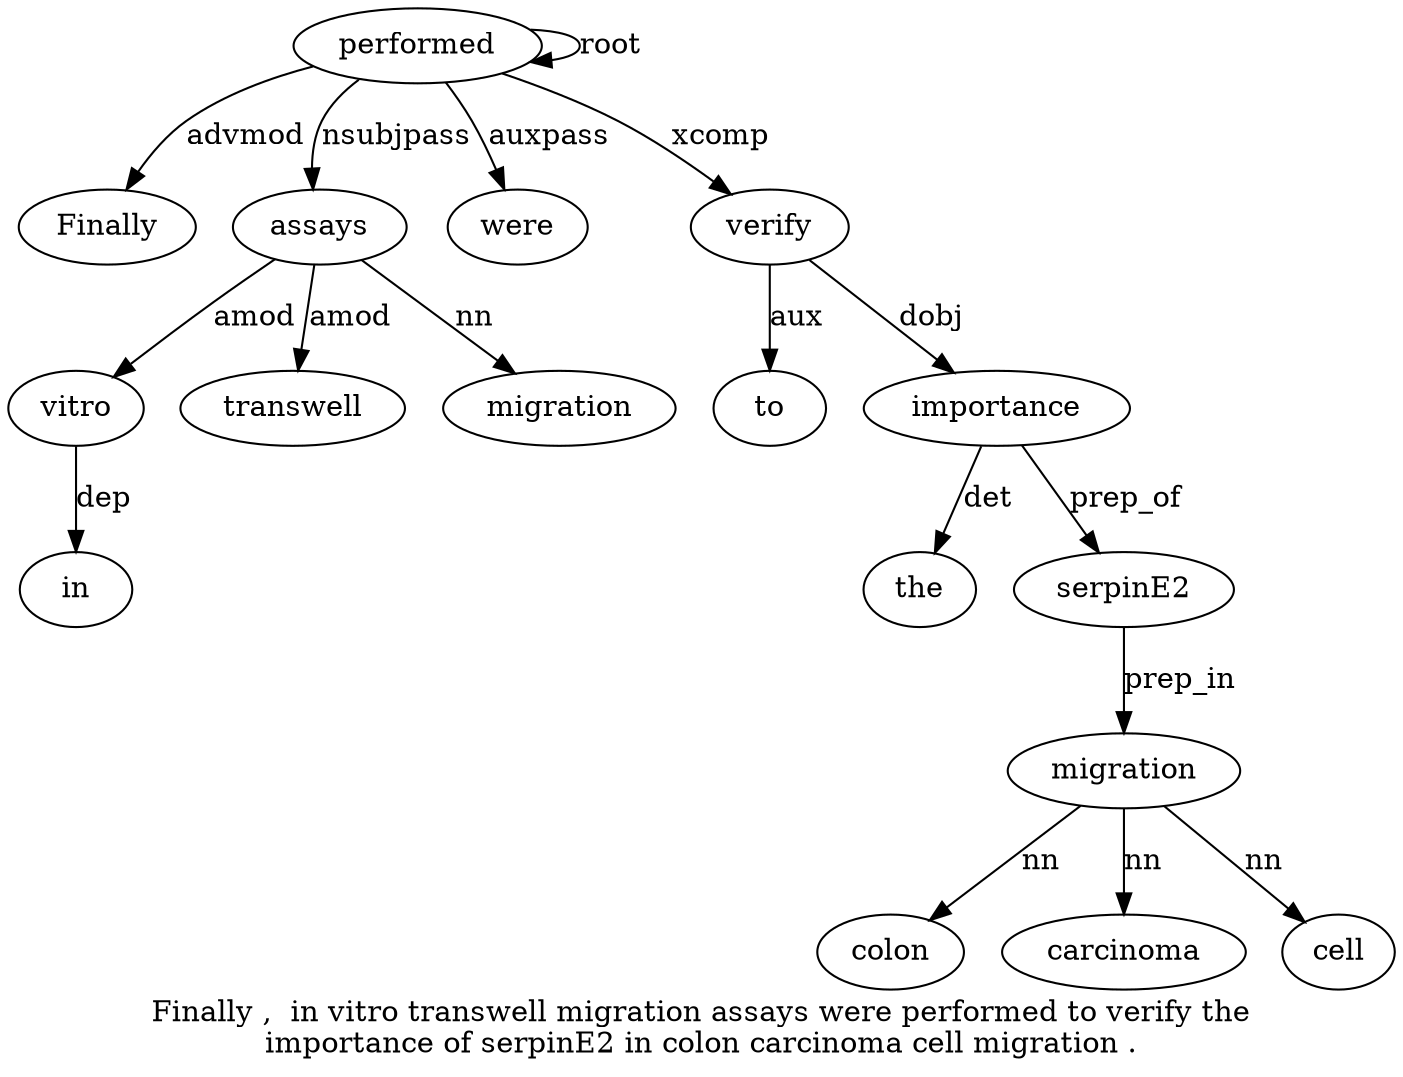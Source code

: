 digraph "Finally ,  in vitro transwell migration assays were performed to verify the importance of serpinE2 in colon carcinoma cell migration ." {
label="Finally ,  in vitro transwell migration assays were performed to verify the
importance of serpinE2 in colon carcinoma cell migration .";
performed9 [style=filled, fillcolor=white, label=performed];
Finally1 [style=filled, fillcolor=white, label=Finally];
performed9 -> Finally1  [label=advmod];
vitro4 [style=filled, fillcolor=white, label=vitro];
in3 [style=filled, fillcolor=white, label=in];
vitro4 -> in3  [label=dep];
assays7 [style=filled, fillcolor=white, label=assays];
assays7 -> vitro4  [label=amod];
transwell5 [style=filled, fillcolor=white, label=transwell];
assays7 -> transwell5  [label=amod];
migration6 [style=filled, fillcolor=white, label=migration];
assays7 -> migration6  [label=nn];
performed9 -> assays7  [label=nsubjpass];
were8 [style=filled, fillcolor=white, label=were];
performed9 -> were8  [label=auxpass];
performed9 -> performed9  [label=root];
verify11 [style=filled, fillcolor=white, label=verify];
to10 [style=filled, fillcolor=white, label=to];
verify11 -> to10  [label=aux];
performed9 -> verify11  [label=xcomp];
importance13 [style=filled, fillcolor=white, label=importance];
the12 [style=filled, fillcolor=white, label=the];
importance13 -> the12  [label=det];
verify11 -> importance13  [label=dobj];
serpinE215 [style=filled, fillcolor=white, label=serpinE2];
importance13 -> serpinE215  [label=prep_of];
migration20 [style=filled, fillcolor=white, label=migration];
colon17 [style=filled, fillcolor=white, label=colon];
migration20 -> colon17  [label=nn];
carcinoma18 [style=filled, fillcolor=white, label=carcinoma];
migration20 -> carcinoma18  [label=nn];
cell19 [style=filled, fillcolor=white, label=cell];
migration20 -> cell19  [label=nn];
serpinE215 -> migration20  [label=prep_in];
}
